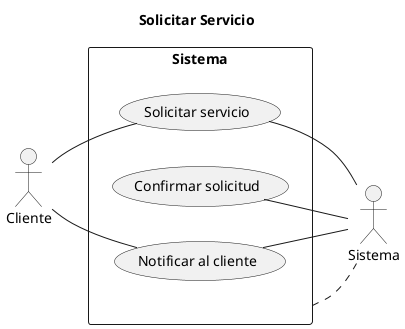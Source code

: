 @startuml Diagrama Caso Uso 2

title Solicitar Servicio

left to right direction
skinparam packageStyle rectangle

actor Cliente as c
actor Sistema as s

rectangle Sistema {
  usecase "Solicitar servicio" as UC1
  usecase "Confirmar solicitud" as UC2
  usecase "Notificar al cliente" as UC3
}

Sistema .. s

c -- UC1
s -left- UC1
s -left- UC2
s -left- UC3
c -- UC3

@enduml
